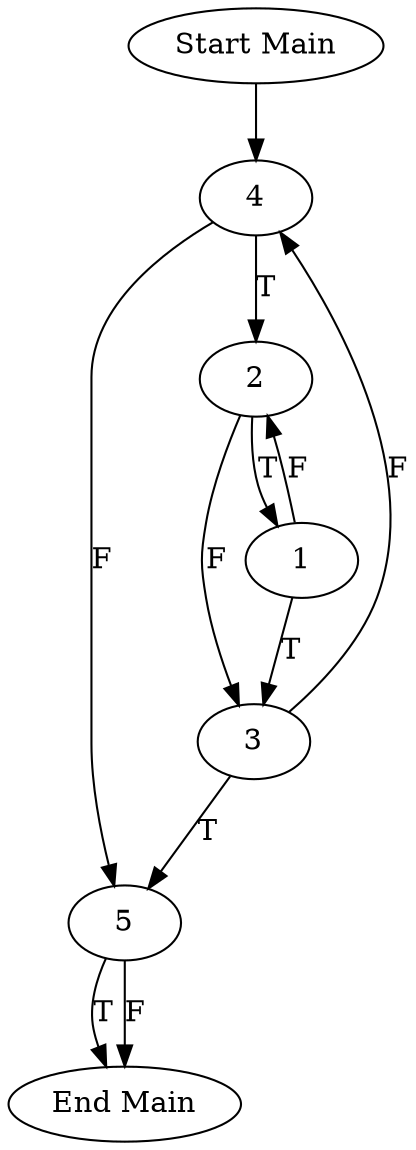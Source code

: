 digraph CFG {
subgraph Main{
"Start Main" -> "4"	 
"5" -> "End Main" [label = "T"];
"5" -> "End Main" [label = "F"];
"4" -> "2" [label = "T"];
"4" -> "5" [label = "F"];
"3" -> "5" [label = "T"];
"3" -> "4" [label = "F"];
"2" -> "1" [label = "T"];
"2" -> "3" [label = "F"];
"1" -> "3" [label = "T"];
"1" -> "2" [label = "F"];
}
}
